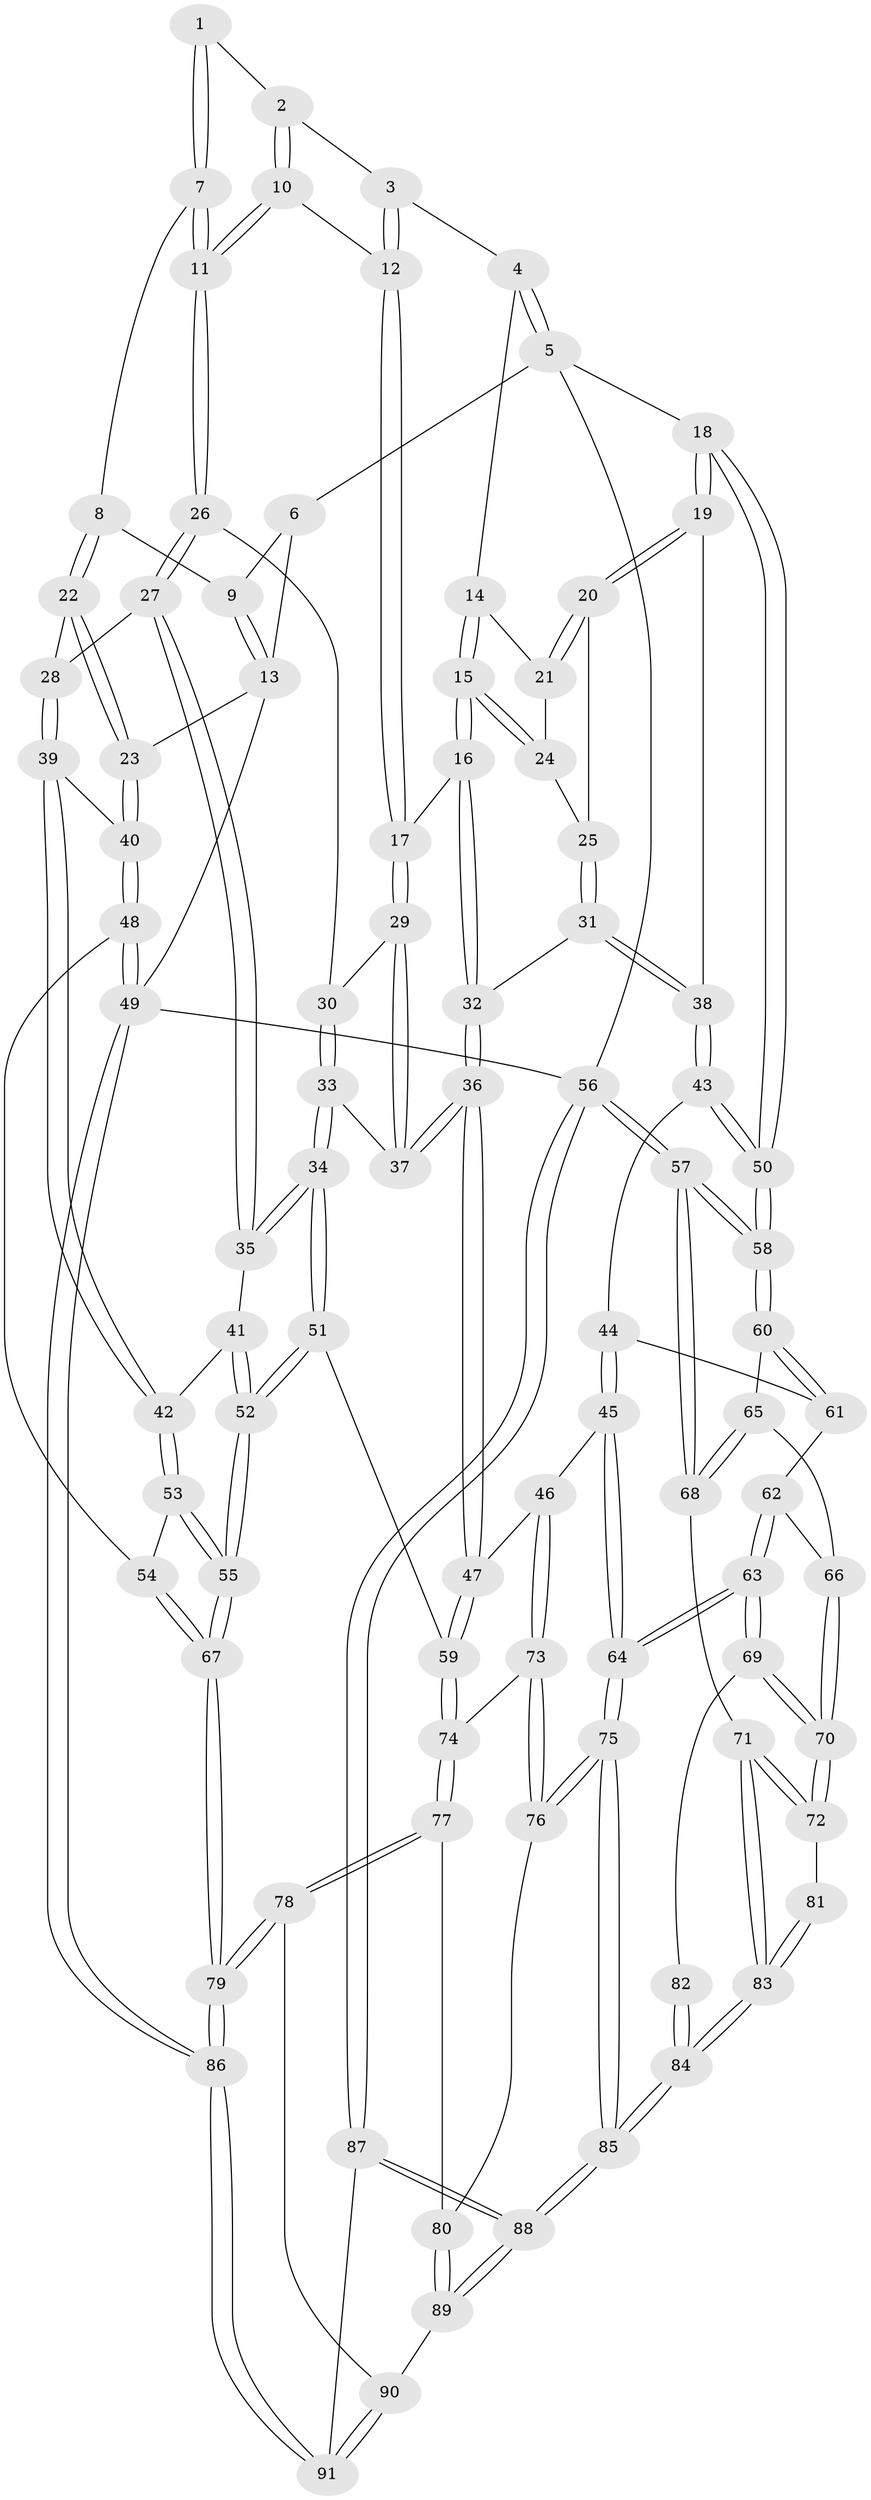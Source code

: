 // coarse degree distribution, {3: 0.1509433962264151, 5: 0.24528301886792453, 4: 0.49056603773584906, 7: 0.018867924528301886, 6: 0.09433962264150944}
// Generated by graph-tools (version 1.1) at 2025/52/02/27/25 19:52:38]
// undirected, 91 vertices, 224 edges
graph export_dot {
graph [start="1"]
  node [color=gray90,style=filled];
  1 [pos="+0.19429661887210675+0"];
  2 [pos="+0.4821230551707234+0"];
  3 [pos="+0.6006495104898576+0"];
  4 [pos="+0.9341928472610812+0"];
  5 [pos="+1+0"];
  6 [pos="+0.17036942904484187+0"];
  7 [pos="+0.2603903388544246+0.18009943572901774"];
  8 [pos="+0.16646565920249173+0.15558470294638563"];
  9 [pos="+0.1343657146098637+0.11861301205266171"];
  10 [pos="+0.34432005703586194+0.17691386249123273"];
  11 [pos="+0.3105298601992139+0.20753427311255404"];
  12 [pos="+0.5591940779296398+0.2017886224206088"];
  13 [pos="+0+0.036690529347824664"];
  14 [pos="+0.8569561263289807+0.00549196332835511"];
  15 [pos="+0.7220213638484649+0.2694881094735924"];
  16 [pos="+0.7023299988219034+0.29482125886944893"];
  17 [pos="+0.6133836749864281+0.28246044521874225"];
  18 [pos="+1+0.32047130814901637"];
  19 [pos="+1+0.35276984095414005"];
  20 [pos="+1+0.34783062345226345"];
  21 [pos="+0.8983696316209131+0.27699783218101903"];
  22 [pos="+0.04752204556045913+0.28272684887175564"];
  23 [pos="+0+0.3028717075537558"];
  24 [pos="+0.8712004446874121+0.2900540405476322"];
  25 [pos="+0.8861487437807954+0.3618081650285441"];
  26 [pos="+0.312582305323486+0.2602726355846317"];
  27 [pos="+0.2330494961163006+0.36394309084804916"];
  28 [pos="+0.18140092184644427+0.38011427693300154"];
  29 [pos="+0.5150770141168908+0.35942934841581897"];
  30 [pos="+0.3828217585010694+0.3170093801980082"];
  31 [pos="+0.791561205721088+0.4022094631618239"];
  32 [pos="+0.7296589578137694+0.3616666475896155"];
  33 [pos="+0.3871520919445192+0.5402582144960535"];
  34 [pos="+0.38581659080747477+0.5409867544708805"];
  35 [pos="+0.31008751198970436+0.5100672191463818"];
  36 [pos="+0.605436815916551+0.5760533814433877"];
  37 [pos="+0.5137177959302439+0.5175286560631166"];
  38 [pos="+0.8520869236701883+0.51258127265354"];
  39 [pos="+0.10418201850945548+0.48952472583271944"];
  40 [pos="+0+0.36323216516270557"];
  41 [pos="+0.20973317455231405+0.5610647198823395"];
  42 [pos="+0.11501361424334444+0.5332623813018705"];
  43 [pos="+0.8531392879486906+0.5412334596622307"];
  44 [pos="+0.8525537199100327+0.547885265925478"];
  45 [pos="+0.645222733109586+0.6351963272398725"];
  46 [pos="+0.631898527926305+0.624446772347277"];
  47 [pos="+0.624048391271289+0.6126534671477301"];
  48 [pos="+0+0.651621390002448"];
  49 [pos="+0+1"];
  50 [pos="+1+0.4198996171841487"];
  51 [pos="+0.35472735001193856+0.6816806737512314"];
  52 [pos="+0.2526709306546423+0.7075715991964923"];
  53 [pos="+0.10794215723189453+0.5476727858134814"];
  54 [pos="+0+0.6360311813122838"];
  55 [pos="+0.17190735719537995+0.7775405406967356"];
  56 [pos="+1+1"];
  57 [pos="+1+0.8129703834911092"];
  58 [pos="+1+0.6448305187883975"];
  59 [pos="+0.36367122770030785+0.6899182369070187"];
  60 [pos="+1+0.6180306920397503"];
  61 [pos="+0.8822551232281709+0.5821212415368802"];
  62 [pos="+0.8812270646915574+0.5878914023697523"];
  63 [pos="+0.7502027540824633+0.7462571969221388"];
  64 [pos="+0.6856661461109025+0.7520662443396774"];
  65 [pos="+0.9233357362920507+0.7088883661406562"];
  66 [pos="+0.8725643750110226+0.6854816927188967"];
  67 [pos="+0.16405389466136974+0.7902329439403373"];
  68 [pos="+0.9689025876969297+0.8076918571334747"];
  69 [pos="+0.7573545686952426+0.7462475869203031"];
  70 [pos="+0.8671412336312551+0.6936732345256585"];
  71 [pos="+0.9612615303825983+0.8094900884232906"];
  72 [pos="+0.8945007859236844+0.7845421091488933"];
  73 [pos="+0.46154837962430023+0.7474816789154572"];
  74 [pos="+0.3899551469551226+0.7239588020708045"];
  75 [pos="+0.6640149328194223+0.8526260971188167"];
  76 [pos="+0.504738385444256+0.8269339041057963"];
  77 [pos="+0.3700532375210107+0.8414812037450219"];
  78 [pos="+0.30716528803523363+0.9074827670037441"];
  79 [pos="+0.12862728675162033+0.9536800750709484"];
  80 [pos="+0.4711328088264468+0.8566227466675658"];
  81 [pos="+0.8652291774305139+0.787155563540683"];
  82 [pos="+0.8431321370702428+0.7820226048439675"];
  83 [pos="+0.7842186892655607+1"];
  84 [pos="+0.749381839606461+1"];
  85 [pos="+0.7252831114436011+1"];
  86 [pos="+0+1"];
  87 [pos="+0.7292833369846285+1"];
  88 [pos="+0.7243053194746872+1"];
  89 [pos="+0.46225031404707395+0.9076857154731783"];
  90 [pos="+0.4021645189523735+0.9446779059002315"];
  91 [pos="+0.5434032467600638+1"];
  1 -- 2;
  1 -- 7;
  1 -- 7;
  2 -- 3;
  2 -- 10;
  2 -- 10;
  3 -- 4;
  3 -- 12;
  3 -- 12;
  4 -- 5;
  4 -- 5;
  4 -- 14;
  5 -- 6;
  5 -- 18;
  5 -- 56;
  6 -- 9;
  6 -- 13;
  7 -- 8;
  7 -- 11;
  7 -- 11;
  8 -- 9;
  8 -- 22;
  8 -- 22;
  9 -- 13;
  9 -- 13;
  10 -- 11;
  10 -- 11;
  10 -- 12;
  11 -- 26;
  11 -- 26;
  12 -- 17;
  12 -- 17;
  13 -- 23;
  13 -- 49;
  14 -- 15;
  14 -- 15;
  14 -- 21;
  15 -- 16;
  15 -- 16;
  15 -- 24;
  15 -- 24;
  16 -- 17;
  16 -- 32;
  16 -- 32;
  17 -- 29;
  17 -- 29;
  18 -- 19;
  18 -- 19;
  18 -- 50;
  18 -- 50;
  19 -- 20;
  19 -- 20;
  19 -- 38;
  20 -- 21;
  20 -- 21;
  20 -- 25;
  21 -- 24;
  22 -- 23;
  22 -- 23;
  22 -- 28;
  23 -- 40;
  23 -- 40;
  24 -- 25;
  25 -- 31;
  25 -- 31;
  26 -- 27;
  26 -- 27;
  26 -- 30;
  27 -- 28;
  27 -- 35;
  27 -- 35;
  28 -- 39;
  28 -- 39;
  29 -- 30;
  29 -- 37;
  29 -- 37;
  30 -- 33;
  30 -- 33;
  31 -- 32;
  31 -- 38;
  31 -- 38;
  32 -- 36;
  32 -- 36;
  33 -- 34;
  33 -- 34;
  33 -- 37;
  34 -- 35;
  34 -- 35;
  34 -- 51;
  34 -- 51;
  35 -- 41;
  36 -- 37;
  36 -- 37;
  36 -- 47;
  36 -- 47;
  38 -- 43;
  38 -- 43;
  39 -- 40;
  39 -- 42;
  39 -- 42;
  40 -- 48;
  40 -- 48;
  41 -- 42;
  41 -- 52;
  41 -- 52;
  42 -- 53;
  42 -- 53;
  43 -- 44;
  43 -- 50;
  43 -- 50;
  44 -- 45;
  44 -- 45;
  44 -- 61;
  45 -- 46;
  45 -- 64;
  45 -- 64;
  46 -- 47;
  46 -- 73;
  46 -- 73;
  47 -- 59;
  47 -- 59;
  48 -- 49;
  48 -- 49;
  48 -- 54;
  49 -- 86;
  49 -- 86;
  49 -- 56;
  50 -- 58;
  50 -- 58;
  51 -- 52;
  51 -- 52;
  51 -- 59;
  52 -- 55;
  52 -- 55;
  53 -- 54;
  53 -- 55;
  53 -- 55;
  54 -- 67;
  54 -- 67;
  55 -- 67;
  55 -- 67;
  56 -- 57;
  56 -- 57;
  56 -- 87;
  56 -- 87;
  57 -- 58;
  57 -- 58;
  57 -- 68;
  57 -- 68;
  58 -- 60;
  58 -- 60;
  59 -- 74;
  59 -- 74;
  60 -- 61;
  60 -- 61;
  60 -- 65;
  61 -- 62;
  62 -- 63;
  62 -- 63;
  62 -- 66;
  63 -- 64;
  63 -- 64;
  63 -- 69;
  63 -- 69;
  64 -- 75;
  64 -- 75;
  65 -- 66;
  65 -- 68;
  65 -- 68;
  66 -- 70;
  66 -- 70;
  67 -- 79;
  67 -- 79;
  68 -- 71;
  69 -- 70;
  69 -- 70;
  69 -- 82;
  70 -- 72;
  70 -- 72;
  71 -- 72;
  71 -- 72;
  71 -- 83;
  71 -- 83;
  72 -- 81;
  73 -- 74;
  73 -- 76;
  73 -- 76;
  74 -- 77;
  74 -- 77;
  75 -- 76;
  75 -- 76;
  75 -- 85;
  75 -- 85;
  76 -- 80;
  77 -- 78;
  77 -- 78;
  77 -- 80;
  78 -- 79;
  78 -- 79;
  78 -- 90;
  79 -- 86;
  79 -- 86;
  80 -- 89;
  80 -- 89;
  81 -- 83;
  81 -- 83;
  82 -- 84;
  82 -- 84;
  83 -- 84;
  83 -- 84;
  84 -- 85;
  84 -- 85;
  85 -- 88;
  85 -- 88;
  86 -- 91;
  86 -- 91;
  87 -- 88;
  87 -- 88;
  87 -- 91;
  88 -- 89;
  88 -- 89;
  89 -- 90;
  90 -- 91;
  90 -- 91;
}

